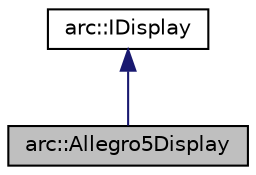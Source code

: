 digraph "arc::Allegro5Display"
{
 // LATEX_PDF_SIZE
  edge [fontname="Helvetica",fontsize="10",labelfontname="Helvetica",labelfontsize="10"];
  node [fontname="Helvetica",fontsize="10",shape=record];
  Node1 [label="arc::Allegro5Display",height=0.2,width=0.4,color="black", fillcolor="grey75", style="filled", fontcolor="black",tooltip="Allegro5 Display library."];
  Node2 -> Node1 [dir="back",color="midnightblue",fontsize="10",style="solid",fontname="Helvetica"];
  Node2 [label="arc::IDisplay",height=0.2,width=0.4,color="black", fillcolor="white", style="filled",URL="$classarc_1_1IDisplay.html",tooltip="Interface for a display library."];
}
